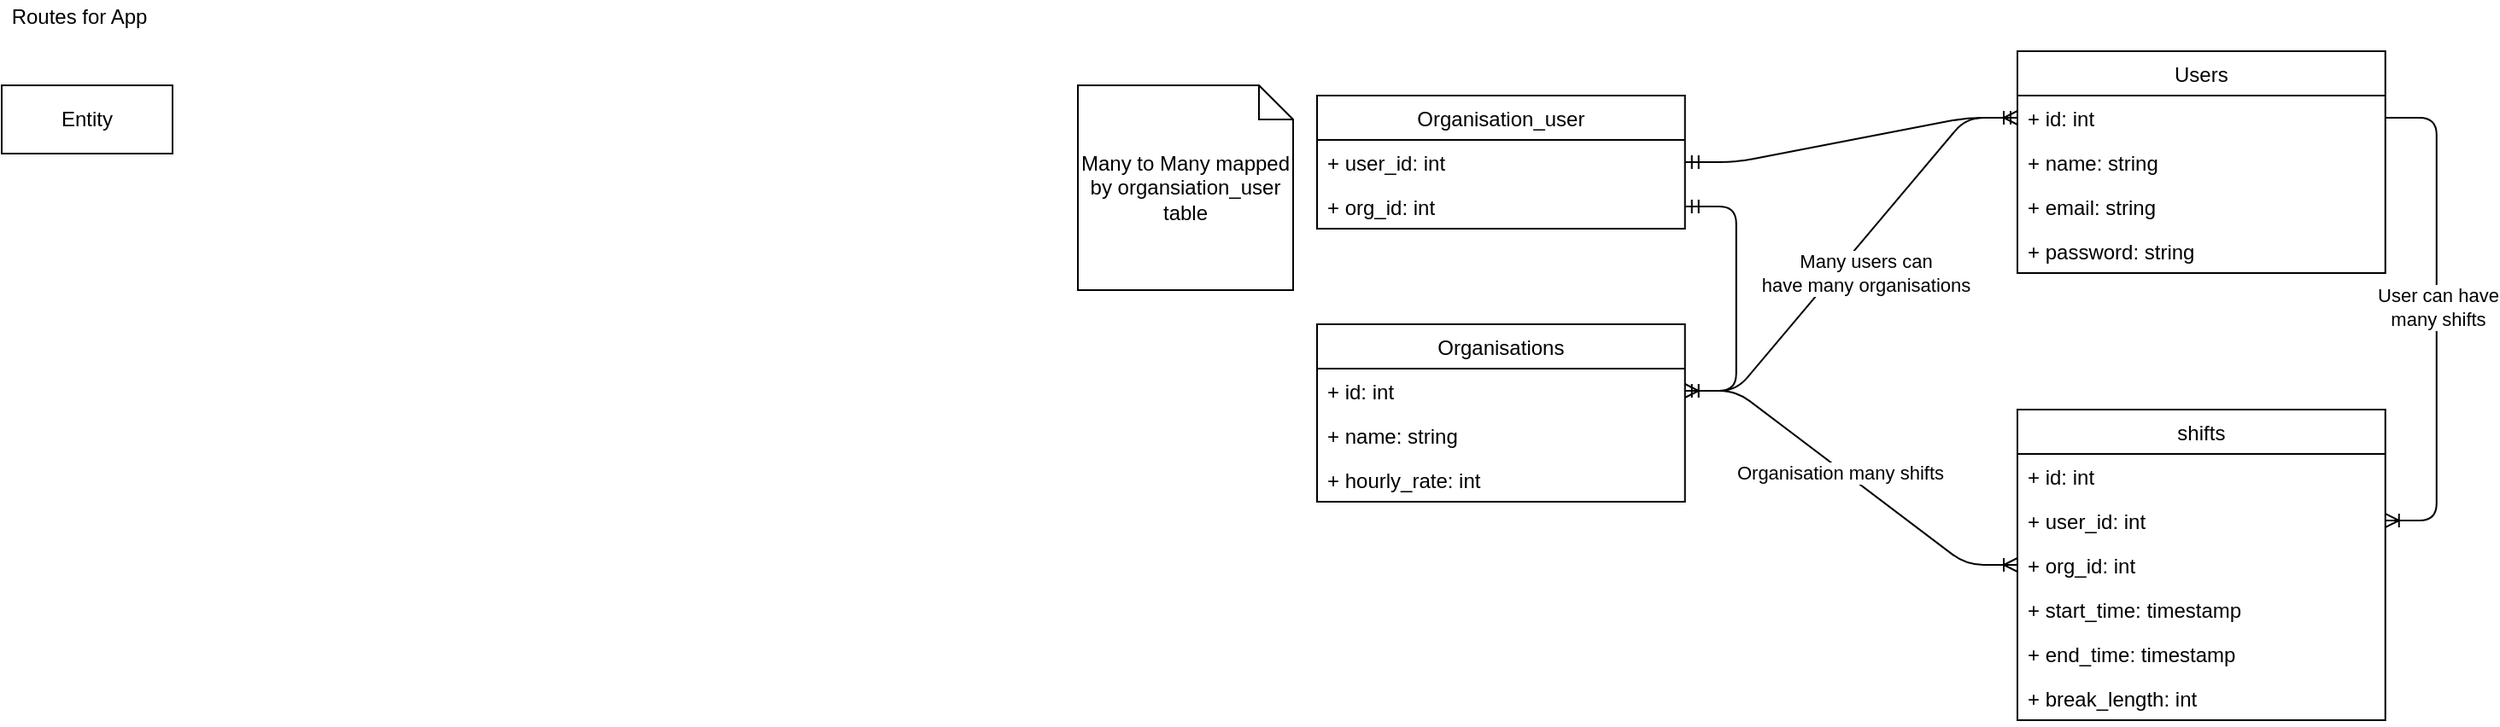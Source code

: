 <mxfile version="14.6.11" type="device"><diagram id="0xXOiS1crYqPYcXzm-tI" name="Page-1"><mxGraphModel dx="2493" dy="738" grid="1" gridSize="10" guides="1" tooltips="1" connect="1" arrows="1" fold="1" page="1" pageScale="1" pageWidth="827" pageHeight="1169" math="0" shadow="0"><root><mxCell id="0"/><mxCell id="1" parent="0"/><mxCell id="R30sxR4YIlFBIJpeaGWY-20" value="Organisations" style="swimlane;fontStyle=0;childLayout=stackLayout;horizontal=1;startSize=26;fillColor=none;horizontalStack=0;resizeParent=1;resizeParentMax=0;resizeLast=0;collapsible=1;marginBottom=0;" vertex="1" parent="1"><mxGeometry x="70" y="270" width="215.38" height="104" as="geometry"/></mxCell><mxCell id="R30sxR4YIlFBIJpeaGWY-21" value="+ id: int" style="text;strokeColor=none;fillColor=none;align=left;verticalAlign=top;spacingLeft=4;spacingRight=4;overflow=hidden;rotatable=0;points=[[0,0.5],[1,0.5]];portConstraint=eastwest;" vertex="1" parent="R30sxR4YIlFBIJpeaGWY-20"><mxGeometry y="26" width="215.38" height="26" as="geometry"/></mxCell><mxCell id="R30sxR4YIlFBIJpeaGWY-22" value="+ name: string" style="text;strokeColor=none;fillColor=none;align=left;verticalAlign=top;spacingLeft=4;spacingRight=4;overflow=hidden;rotatable=0;points=[[0,0.5],[1,0.5]];portConstraint=eastwest;" vertex="1" parent="R30sxR4YIlFBIJpeaGWY-20"><mxGeometry y="52" width="215.38" height="26" as="geometry"/></mxCell><mxCell id="R30sxR4YIlFBIJpeaGWY-23" value="+ hourly_rate: int" style="text;strokeColor=none;fillColor=none;align=left;verticalAlign=top;spacingLeft=4;spacingRight=4;overflow=hidden;rotatable=0;points=[[0,0.5],[1,0.5]];portConstraint=eastwest;" vertex="1" parent="R30sxR4YIlFBIJpeaGWY-20"><mxGeometry y="78" width="215.38" height="26" as="geometry"/></mxCell><mxCell id="R30sxR4YIlFBIJpeaGWY-24" value="Users" style="swimlane;fontStyle=0;childLayout=stackLayout;horizontal=1;startSize=26;fillColor=none;horizontalStack=0;resizeParent=1;resizeParentMax=0;resizeLast=0;collapsible=1;marginBottom=0;" vertex="1" parent="1"><mxGeometry x="480" y="110" width="215.38" height="130" as="geometry"/></mxCell><mxCell id="R30sxR4YIlFBIJpeaGWY-25" value="+ id: int" style="text;strokeColor=none;fillColor=none;align=left;verticalAlign=top;spacingLeft=4;spacingRight=4;overflow=hidden;rotatable=0;points=[[0,0.5],[1,0.5]];portConstraint=eastwest;" vertex="1" parent="R30sxR4YIlFBIJpeaGWY-24"><mxGeometry y="26" width="215.38" height="26" as="geometry"/></mxCell><mxCell id="R30sxR4YIlFBIJpeaGWY-26" value="+ name: string" style="text;strokeColor=none;fillColor=none;align=left;verticalAlign=top;spacingLeft=4;spacingRight=4;overflow=hidden;rotatable=0;points=[[0,0.5],[1,0.5]];portConstraint=eastwest;" vertex="1" parent="R30sxR4YIlFBIJpeaGWY-24"><mxGeometry y="52" width="215.38" height="26" as="geometry"/></mxCell><mxCell id="R30sxR4YIlFBIJpeaGWY-28" value="+ email: string" style="text;strokeColor=none;fillColor=none;align=left;verticalAlign=top;spacingLeft=4;spacingRight=4;overflow=hidden;rotatable=0;points=[[0,0.5],[1,0.5]];portConstraint=eastwest;" vertex="1" parent="R30sxR4YIlFBIJpeaGWY-24"><mxGeometry y="78" width="215.38" height="26" as="geometry"/></mxCell><mxCell id="R30sxR4YIlFBIJpeaGWY-29" value="+ password: string" style="text;strokeColor=none;fillColor=none;align=left;verticalAlign=top;spacingLeft=4;spacingRight=4;overflow=hidden;rotatable=0;points=[[0,0.5],[1,0.5]];portConstraint=eastwest;" vertex="1" parent="R30sxR4YIlFBIJpeaGWY-24"><mxGeometry y="104" width="215.38" height="26" as="geometry"/></mxCell><mxCell id="R30sxR4YIlFBIJpeaGWY-30" value="shifts" style="swimlane;fontStyle=0;childLayout=stackLayout;horizontal=1;startSize=26;fillColor=none;horizontalStack=0;resizeParent=1;resizeParentMax=0;resizeLast=0;collapsible=1;marginBottom=0;" vertex="1" parent="1"><mxGeometry x="480" y="320" width="215.38" height="182" as="geometry"/></mxCell><mxCell id="R30sxR4YIlFBIJpeaGWY-31" value="+ id: int" style="text;strokeColor=none;fillColor=none;align=left;verticalAlign=top;spacingLeft=4;spacingRight=4;overflow=hidden;rotatable=0;points=[[0,0.5],[1,0.5]];portConstraint=eastwest;" vertex="1" parent="R30sxR4YIlFBIJpeaGWY-30"><mxGeometry y="26" width="215.38" height="26" as="geometry"/></mxCell><mxCell id="R30sxR4YIlFBIJpeaGWY-32" value="+ user_id: int" style="text;strokeColor=none;fillColor=none;align=left;verticalAlign=top;spacingLeft=4;spacingRight=4;overflow=hidden;rotatable=0;points=[[0,0.5],[1,0.5]];portConstraint=eastwest;" vertex="1" parent="R30sxR4YIlFBIJpeaGWY-30"><mxGeometry y="52" width="215.38" height="26" as="geometry"/></mxCell><mxCell id="R30sxR4YIlFBIJpeaGWY-35" value="+ org_id: int" style="text;strokeColor=none;fillColor=none;align=left;verticalAlign=top;spacingLeft=4;spacingRight=4;overflow=hidden;rotatable=0;points=[[0,0.5],[1,0.5]];portConstraint=eastwest;" vertex="1" parent="R30sxR4YIlFBIJpeaGWY-30"><mxGeometry y="78" width="215.38" height="26" as="geometry"/></mxCell><mxCell id="R30sxR4YIlFBIJpeaGWY-33" value="+ start_time: timestamp" style="text;strokeColor=none;fillColor=none;align=left;verticalAlign=top;spacingLeft=4;spacingRight=4;overflow=hidden;rotatable=0;points=[[0,0.5],[1,0.5]];portConstraint=eastwest;" vertex="1" parent="R30sxR4YIlFBIJpeaGWY-30"><mxGeometry y="104" width="215.38" height="26" as="geometry"/></mxCell><mxCell id="R30sxR4YIlFBIJpeaGWY-36" value="+ end_time: timestamp" style="text;strokeColor=none;fillColor=none;align=left;verticalAlign=top;spacingLeft=4;spacingRight=4;overflow=hidden;rotatable=0;points=[[0,0.5],[1,0.5]];portConstraint=eastwest;" vertex="1" parent="R30sxR4YIlFBIJpeaGWY-30"><mxGeometry y="130" width="215.38" height="26" as="geometry"/></mxCell><mxCell id="R30sxR4YIlFBIJpeaGWY-34" value="+ break_length: int" style="text;strokeColor=none;fillColor=none;align=left;verticalAlign=top;spacingLeft=4;spacingRight=4;overflow=hidden;rotatable=0;points=[[0,0.5],[1,0.5]];portConstraint=eastwest;" vertex="1" parent="R30sxR4YIlFBIJpeaGWY-30"><mxGeometry y="156" width="215.38" height="26" as="geometry"/></mxCell><mxCell id="R30sxR4YIlFBIJpeaGWY-37" value="" style="edgeStyle=entityRelationEdgeStyle;fontSize=12;html=1;endArrow=ERoneToMany;exitX=1;exitY=0.5;exitDx=0;exitDy=0;entryX=0;entryY=0.5;entryDx=0;entryDy=0;" edge="1" parent="1" source="R30sxR4YIlFBIJpeaGWY-21" target="R30sxR4YIlFBIJpeaGWY-35"><mxGeometry width="100" height="100" relative="1" as="geometry"><mxPoint x="360" y="430" as="sourcePoint"/><mxPoint x="460" y="330" as="targetPoint"/></mxGeometry></mxCell><mxCell id="R30sxR4YIlFBIJpeaGWY-38" value="Organisation many shifts" style="edgeLabel;html=1;align=center;verticalAlign=middle;resizable=0;points=[];" vertex="1" connectable="0" parent="R30sxR4YIlFBIJpeaGWY-37"><mxGeometry x="-0.063" y="-1" relative="1" as="geometry"><mxPoint as="offset"/></mxGeometry></mxCell><mxCell id="R30sxR4YIlFBIJpeaGWY-39" value="Organisation_user" style="swimlane;fontStyle=0;childLayout=stackLayout;horizontal=1;startSize=26;fillColor=none;horizontalStack=0;resizeParent=1;resizeParentMax=0;resizeLast=0;collapsible=1;marginBottom=0;" vertex="1" parent="1"><mxGeometry x="70" y="136" width="215.38" height="78" as="geometry"/></mxCell><mxCell id="R30sxR4YIlFBIJpeaGWY-40" value="+ user_id: int" style="text;strokeColor=none;fillColor=none;align=left;verticalAlign=top;spacingLeft=4;spacingRight=4;overflow=hidden;rotatable=0;points=[[0,0.5],[1,0.5]];portConstraint=eastwest;" vertex="1" parent="R30sxR4YIlFBIJpeaGWY-39"><mxGeometry y="26" width="215.38" height="26" as="geometry"/></mxCell><mxCell id="R30sxR4YIlFBIJpeaGWY-41" value="+ org_id: int" style="text;strokeColor=none;fillColor=none;align=left;verticalAlign=top;spacingLeft=4;spacingRight=4;overflow=hidden;rotatable=0;points=[[0,0.5],[1,0.5]];portConstraint=eastwest;" vertex="1" parent="R30sxR4YIlFBIJpeaGWY-39"><mxGeometry y="52" width="215.38" height="26" as="geometry"/></mxCell><mxCell id="R30sxR4YIlFBIJpeaGWY-45" value="" style="edgeStyle=entityRelationEdgeStyle;fontSize=12;html=1;endArrow=ERoneToMany;exitX=1;exitY=0.5;exitDx=0;exitDy=0;" edge="1" parent="1" source="R30sxR4YIlFBIJpeaGWY-25" target="R30sxR4YIlFBIJpeaGWY-32"><mxGeometry width="100" height="100" relative="1" as="geometry"><mxPoint x="360" y="430" as="sourcePoint"/><mxPoint x="460" y="330" as="targetPoint"/></mxGeometry></mxCell><mxCell id="R30sxR4YIlFBIJpeaGWY-46" value="User can have&lt;br&gt;many shifts" style="edgeLabel;html=1;align=center;verticalAlign=middle;resizable=0;points=[];" vertex="1" connectable="0" parent="R30sxR4YIlFBIJpeaGWY-45"><mxGeometry x="-0.049" relative="1" as="geometry"><mxPoint as="offset"/></mxGeometry></mxCell><mxCell id="R30sxR4YIlFBIJpeaGWY-47" value="" style="edgeStyle=entityRelationEdgeStyle;fontSize=12;html=1;endArrow=ERmany;startArrow=ERmany;exitX=1;exitY=0.5;exitDx=0;exitDy=0;entryX=0;entryY=0.5;entryDx=0;entryDy=0;" edge="1" parent="1" source="R30sxR4YIlFBIJpeaGWY-21" target="R30sxR4YIlFBIJpeaGWY-25"><mxGeometry width="100" height="100" relative="1" as="geometry"><mxPoint x="360" y="420" as="sourcePoint"/><mxPoint x="460" y="320" as="targetPoint"/></mxGeometry></mxCell><mxCell id="R30sxR4YIlFBIJpeaGWY-48" value="Many users can&lt;br&gt;have many organisations" style="edgeLabel;html=1;align=center;verticalAlign=middle;resizable=0;points=[];" vertex="1" connectable="0" parent="R30sxR4YIlFBIJpeaGWY-47"><mxGeometry x="-0.119" relative="1" as="geometry"><mxPoint x="18" y="-2" as="offset"/></mxGeometry></mxCell><mxCell id="R30sxR4YIlFBIJpeaGWY-49" value="Many to Many mapped by organsiation_user table" style="shape=note;size=20;whiteSpace=wrap;html=1;" vertex="1" parent="1"><mxGeometry x="-70" y="130" width="126" height="120" as="geometry"/></mxCell><mxCell id="R30sxR4YIlFBIJpeaGWY-50" value="" style="edgeStyle=entityRelationEdgeStyle;fontSize=12;html=1;endArrow=ERmandOne;startArrow=ERmandOne;exitX=1;exitY=0.5;exitDx=0;exitDy=0;entryX=0;entryY=0.5;entryDx=0;entryDy=0;" edge="1" parent="1" source="R30sxR4YIlFBIJpeaGWY-40" target="R30sxR4YIlFBIJpeaGWY-25"><mxGeometry width="100" height="100" relative="1" as="geometry"><mxPoint x="360" y="390" as="sourcePoint"/><mxPoint x="460" y="290" as="targetPoint"/></mxGeometry></mxCell><mxCell id="R30sxR4YIlFBIJpeaGWY-51" value="" style="edgeStyle=entityRelationEdgeStyle;fontSize=12;html=1;endArrow=ERmandOne;startArrow=ERmandOne;" edge="1" parent="1" source="R30sxR4YIlFBIJpeaGWY-41" target="R30sxR4YIlFBIJpeaGWY-21"><mxGeometry width="100" height="100" relative="1" as="geometry"><mxPoint x="315.38" y="185" as="sourcePoint"/><mxPoint x="490" y="159" as="targetPoint"/></mxGeometry></mxCell><mxCell id="R30sxR4YIlFBIJpeaGWY-52" value="Entity" style="whiteSpace=wrap;html=1;align=center;" vertex="1" parent="1"><mxGeometry x="-700" y="130" width="100" height="40" as="geometry"/></mxCell><mxCell id="R30sxR4YIlFBIJpeaGWY-53" value="Routes for App" style="text;html=1;align=center;verticalAlign=middle;resizable=0;points=[];autosize=1;strokeColor=none;" vertex="1" parent="1"><mxGeometry x="-700" y="80" width="90" height="20" as="geometry"/></mxCell></root></mxGraphModel></diagram></mxfile>